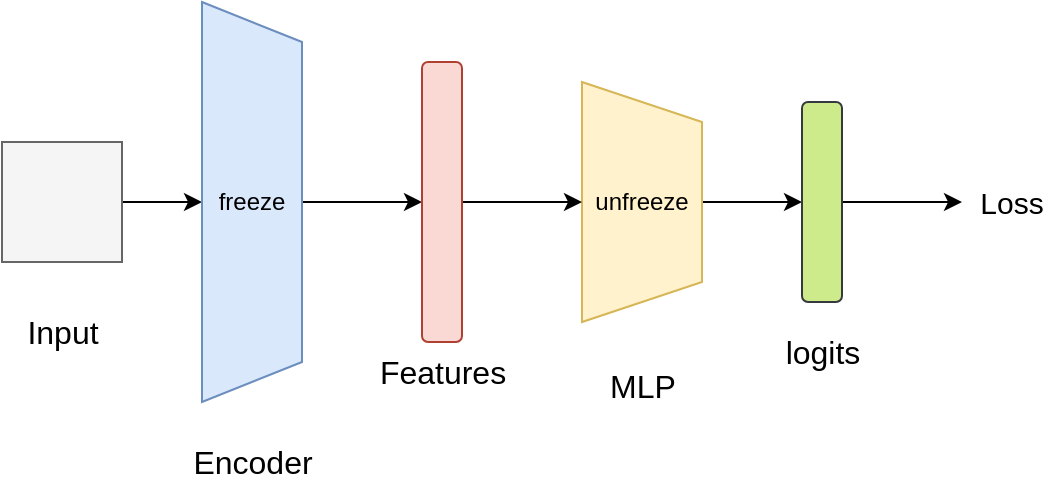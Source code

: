 <mxfile version="26.0.7">
  <diagram name="第 1 页" id="X00CZErsw5lxIn04xf_R">
    <mxGraphModel dx="1027" dy="549" grid="1" gridSize="10" guides="1" tooltips="1" connect="1" arrows="1" fold="1" page="1" pageScale="1" pageWidth="827" pageHeight="1169" math="0" shadow="0">
      <root>
        <mxCell id="0" />
        <mxCell id="1" parent="0" />
        <mxCell id="HRpYmV6I2G1U3ZVPnV9y-14" style="edgeStyle=orthogonalEdgeStyle;rounded=0;orthogonalLoop=1;jettySize=auto;html=1;entryX=0.5;entryY=1;entryDx=0;entryDy=0;" edge="1" parent="1" source="HRpYmV6I2G1U3ZVPnV9y-13" target="HRpYmV6I2G1U3ZVPnV9y-2">
          <mxGeometry relative="1" as="geometry" />
        </mxCell>
        <mxCell id="HRpYmV6I2G1U3ZVPnV9y-13" value="" style="rounded=0;whiteSpace=wrap;html=1;fillColor=#f5f5f5;fontColor=#333333;strokeColor=#666666;" vertex="1" parent="1">
          <mxGeometry x="150" y="133" width="60" height="60" as="geometry" />
        </mxCell>
        <mxCell id="HRpYmV6I2G1U3ZVPnV9y-1" value="&lt;font style=&quot;font-size: 16px;&quot;&gt;Input&lt;/font&gt;" style="text;html=1;align=center;verticalAlign=middle;resizable=0;points=[];autosize=1;strokeColor=none;fillColor=none;" vertex="1" parent="1">
          <mxGeometry x="150" y="213" width="60" height="30" as="geometry" />
        </mxCell>
        <mxCell id="HRpYmV6I2G1U3ZVPnV9y-20" style="edgeStyle=orthogonalEdgeStyle;rounded=0;orthogonalLoop=1;jettySize=auto;html=1;entryX=0;entryY=0.5;entryDx=0;entryDy=0;" edge="1" parent="1" source="HRpYmV6I2G1U3ZVPnV9y-2" target="HRpYmV6I2G1U3ZVPnV9y-17">
          <mxGeometry relative="1" as="geometry" />
        </mxCell>
        <mxCell id="HRpYmV6I2G1U3ZVPnV9y-2" value="freeze" style="shape=trapezoid;perimeter=trapezoidPerimeter;whiteSpace=wrap;html=1;fixedSize=1;direction=south;fillColor=#dae8fc;strokeColor=#6c8ebf;" vertex="1" parent="1">
          <mxGeometry x="250" y="63" width="50" height="200" as="geometry" />
        </mxCell>
        <mxCell id="HRpYmV6I2G1U3ZVPnV9y-8" style="edgeStyle=orthogonalEdgeStyle;rounded=0;orthogonalLoop=1;jettySize=auto;html=1;entryX=0;entryY=0.5;entryDx=0;entryDy=0;" edge="1" parent="1" source="HRpYmV6I2G1U3ZVPnV9y-6" target="HRpYmV6I2G1U3ZVPnV9y-21">
          <mxGeometry relative="1" as="geometry">
            <mxPoint x="540" y="163.0" as="targetPoint" />
          </mxGeometry>
        </mxCell>
        <mxCell id="HRpYmV6I2G1U3ZVPnV9y-6" value="unfreeze" style="shape=trapezoid;perimeter=trapezoidPerimeter;whiteSpace=wrap;html=1;fixedSize=1;direction=south;fillColor=#fff2cc;strokeColor=#d6b656;" vertex="1" parent="1">
          <mxGeometry x="440" y="103" width="60" height="120" as="geometry" />
        </mxCell>
        <mxCell id="HRpYmV6I2G1U3ZVPnV9y-12" style="edgeStyle=orthogonalEdgeStyle;rounded=0;orthogonalLoop=1;jettySize=auto;html=1;exitX=1;exitY=0.5;exitDx=0;exitDy=0;entryX=0;entryY=0.5;entryDx=0;entryDy=0;" edge="1" parent="1" source="HRpYmV6I2G1U3ZVPnV9y-21" target="HRpYmV6I2G1U3ZVPnV9y-23">
          <mxGeometry relative="1" as="geometry">
            <mxPoint x="610" y="163.0" as="targetPoint" />
            <mxPoint x="575" y="163.0" as="sourcePoint" />
          </mxGeometry>
        </mxCell>
        <mxCell id="HRpYmV6I2G1U3ZVPnV9y-10" value="&lt;font style=&quot;font-size: 16px;&quot;&gt;Encoder&lt;/font&gt;" style="text;html=1;align=center;verticalAlign=middle;resizable=0;points=[];autosize=1;strokeColor=none;fillColor=none;" vertex="1" parent="1">
          <mxGeometry x="235" y="278" width="80" height="30" as="geometry" />
        </mxCell>
        <mxCell id="HRpYmV6I2G1U3ZVPnV9y-11" value="&lt;font style=&quot;font-size: 16px;&quot;&gt;MLP&lt;/font&gt;" style="text;html=1;align=center;verticalAlign=middle;resizable=0;points=[];autosize=1;strokeColor=none;fillColor=none;" vertex="1" parent="1">
          <mxGeometry x="440" y="240" width="60" height="30" as="geometry" />
        </mxCell>
        <mxCell id="HRpYmV6I2G1U3ZVPnV9y-18" style="edgeStyle=orthogonalEdgeStyle;rounded=0;orthogonalLoop=1;jettySize=auto;html=1;entryX=0.5;entryY=1;entryDx=0;entryDy=0;" edge="1" parent="1" source="HRpYmV6I2G1U3ZVPnV9y-17" target="HRpYmV6I2G1U3ZVPnV9y-6">
          <mxGeometry relative="1" as="geometry" />
        </mxCell>
        <mxCell id="HRpYmV6I2G1U3ZVPnV9y-17" value="" style="rounded=1;whiteSpace=wrap;html=1;fillColor=#fad9d5;strokeColor=#ae4132;" vertex="1" parent="1">
          <mxGeometry x="360" y="93" width="20" height="140" as="geometry" />
        </mxCell>
        <mxCell id="HRpYmV6I2G1U3ZVPnV9y-19" value="&lt;font style=&quot;font-size: 16px;&quot;&gt;Features&lt;/font&gt;" style="text;html=1;align=center;verticalAlign=middle;resizable=0;points=[];autosize=1;strokeColor=none;fillColor=none;" vertex="1" parent="1">
          <mxGeometry x="325" y="233" width="90" height="30" as="geometry" />
        </mxCell>
        <mxCell id="HRpYmV6I2G1U3ZVPnV9y-21" value="" style="rounded=1;whiteSpace=wrap;html=1;fillColor=#cdeb8b;strokeColor=#36393d;" vertex="1" parent="1">
          <mxGeometry x="550" y="113" width="20" height="100" as="geometry" />
        </mxCell>
        <mxCell id="HRpYmV6I2G1U3ZVPnV9y-22" value="&lt;span style=&quot;font-size: 16px;&quot;&gt;logits&lt;/span&gt;" style="text;html=1;align=center;verticalAlign=middle;resizable=0;points=[];autosize=1;strokeColor=none;fillColor=none;" vertex="1" parent="1">
          <mxGeometry x="530" y="223" width="60" height="30" as="geometry" />
        </mxCell>
        <mxCell id="HRpYmV6I2G1U3ZVPnV9y-23" value="&lt;font style=&quot;font-size: 15px;&quot;&gt;Loss&lt;/font&gt;" style="text;html=1;align=center;verticalAlign=middle;whiteSpace=wrap;rounded=0;" vertex="1" parent="1">
          <mxGeometry x="630" y="148" width="50" height="30" as="geometry" />
        </mxCell>
      </root>
    </mxGraphModel>
  </diagram>
</mxfile>
